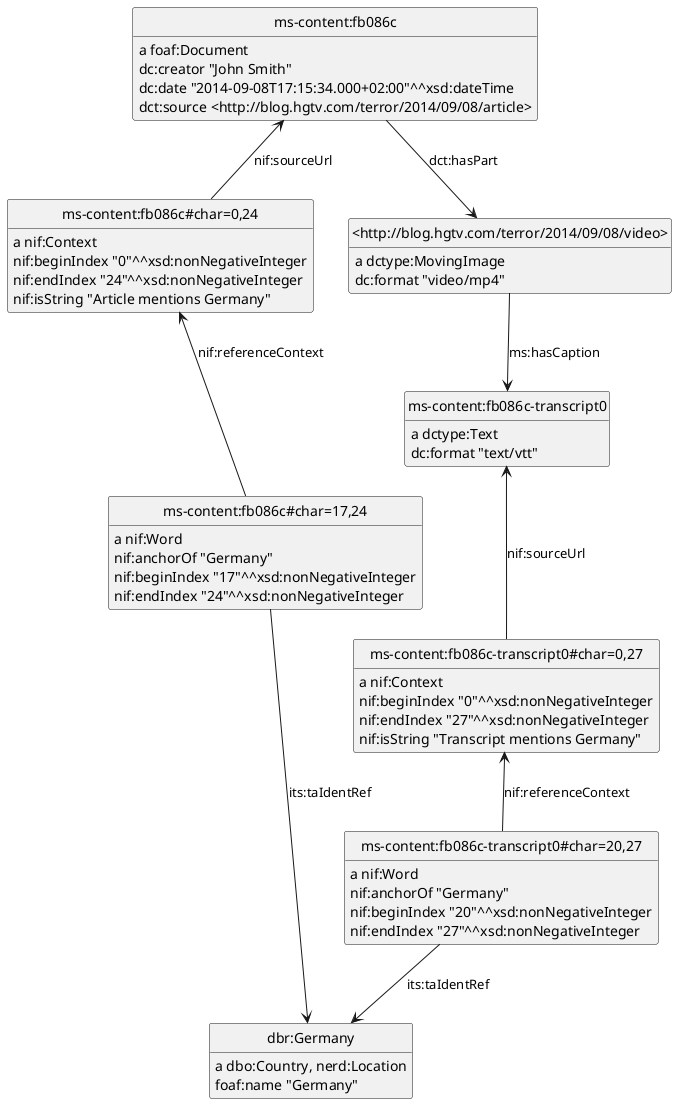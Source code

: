 @startuml
hide empty methods
hide empty attributes
hide circle
skinparam classAttributeIconSize 0
class ms_content_fb086c_char_0_24 as "ms-content:fb086c#char=0,24"
ms_content_fb086c_char_0_24 : a nif:Context
class ms_content_fb086c as "ms-content:fb086c"
ms_content_fb086c_char_0_24 -up-> ms_content_fb086c : nif:sourceUrl
ms_content_fb086c_char_0_24 : nif:beginIndex "0"^^xsd:nonNegativeInteger
ms_content_fb086c_char_0_24 : nif:endIndex "24"^^xsd:nonNegativeInteger
ms_content_fb086c_char_0_24 : nif:isString "Article mentions Germany"
ms_content_fb086c : a foaf:Document
class _http___blog_hgtv_com_terror_2014_09_08_video_ as "<http://blog.hgtv.com/terror/2014/09/08/video>"
ms_content_fb086c --> _http___blog_hgtv_com_terror_2014_09_08_video_ : dct:hasPart
ms_content_fb086c : dc:creator "John Smith"
ms_content_fb086c : dc:date "2014-09-08T17:15:34.000+02:00"^^xsd:dateTime
ms_content_fb086c : dct:source <http://blog.hgtv.com/terror/2014/09/08/article>
class ms_content_fb086c_char_17_24 as "ms-content:fb086c#char=17,24"
ms_content_fb086c_char_17_24 : a nif:Word
class dbr_Germany as "dbr:Germany"
ms_content_fb086c_char_17_24 --> dbr_Germany : its:taIdentRef
ms_content_fb086c_char_17_24 -up-> ms_content_fb086c_char_0_24 : nif:referenceContext
ms_content_fb086c_char_17_24 : nif:anchorOf "Germany"
ms_content_fb086c_char_17_24 : nif:beginIndex "17"^^xsd:nonNegativeInteger
ms_content_fb086c_char_17_24 : nif:endIndex "24"^^xsd:nonNegativeInteger
_http___blog_hgtv_com_terror_2014_09_08_video_ : a dctype:MovingImage
class ms_content_fb086c_transcript0 as "ms-content:fb086c-transcript0"
_http___blog_hgtv_com_terror_2014_09_08_video_ --> ms_content_fb086c_transcript0 : ms:hasCaption
_http___blog_hgtv_com_terror_2014_09_08_video_ : dc:format "video/mp4"
ms_content_fb086c_transcript0 : a dctype:Text
ms_content_fb086c_transcript0 : dc:format "text/vtt"
dbr_Germany : a dbo:Country, nerd:Location
dbr_Germany : foaf:name "Germany"
class ms_content_fb086c_transcript0_char_0_27 as "ms-content:fb086c-transcript0#char=0,27"
ms_content_fb086c_transcript0_char_0_27 : a nif:Context
ms_content_fb086c_transcript0_char_0_27 -up-> ms_content_fb086c_transcript0 : nif:sourceUrl
ms_content_fb086c_transcript0_char_0_27 : nif:beginIndex "0"^^xsd:nonNegativeInteger
ms_content_fb086c_transcript0_char_0_27 : nif:endIndex "27"^^xsd:nonNegativeInteger
ms_content_fb086c_transcript0_char_0_27 : nif:isString "Transcript mentions Germany"
class ms_content_fb086c_transcript0_char_20_27 as "ms-content:fb086c-transcript0#char=20,27"
ms_content_fb086c_transcript0_char_20_27 : a nif:Word
ms_content_fb086c_transcript0_char_20_27 -up-> ms_content_fb086c_transcript0_char_0_27 : nif:referenceContext
ms_content_fb086c_transcript0_char_20_27 --> dbr_Germany : its:taIdentRef
ms_content_fb086c_transcript0_char_20_27 : nif:anchorOf "Germany"
ms_content_fb086c_transcript0_char_20_27 : nif:beginIndex "20"^^xsd:nonNegativeInteger
ms_content_fb086c_transcript0_char_20_27 : nif:endIndex "27"^^xsd:nonNegativeInteger
@enduml
